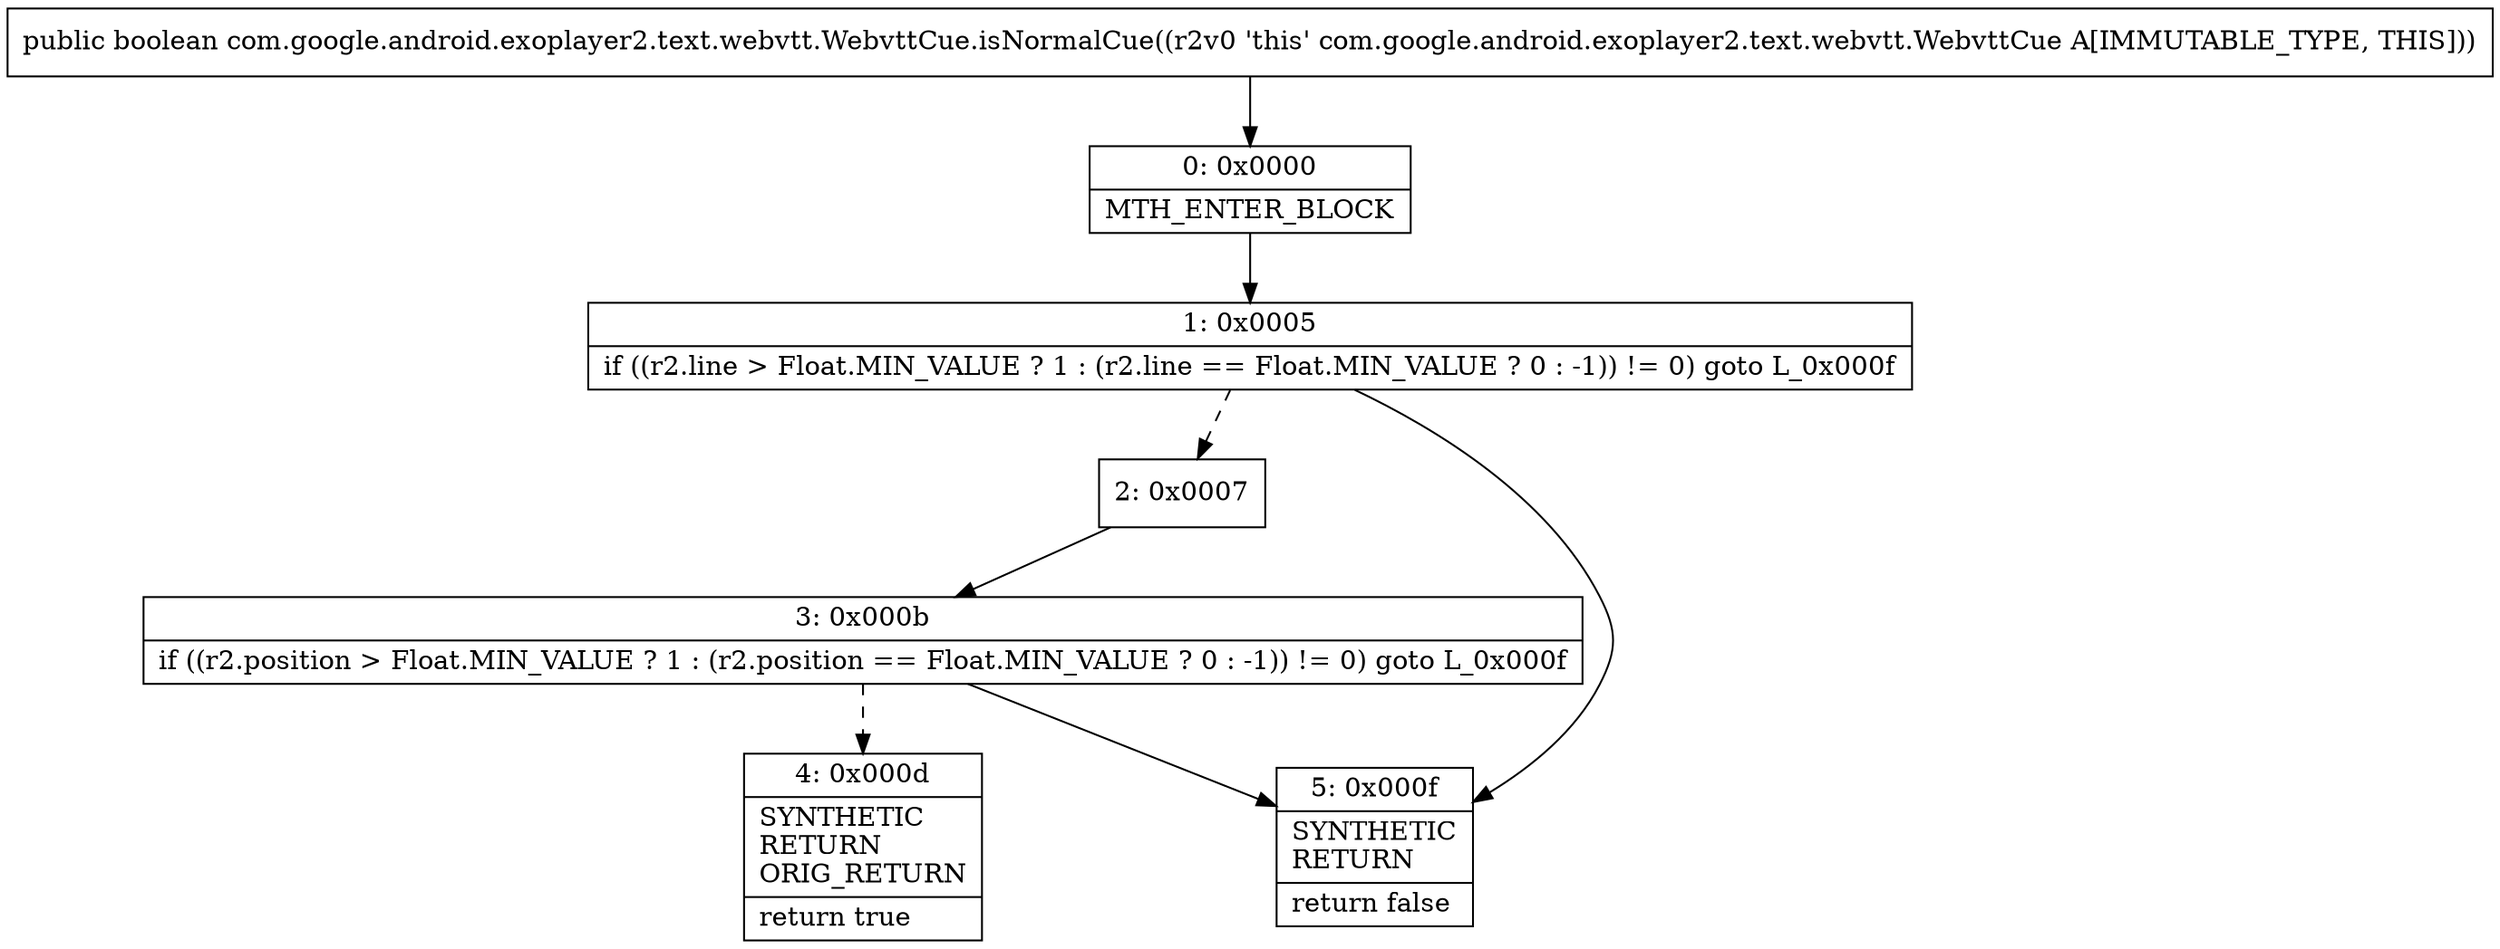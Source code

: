 digraph "CFG forcom.google.android.exoplayer2.text.webvtt.WebvttCue.isNormalCue()Z" {
Node_0 [shape=record,label="{0\:\ 0x0000|MTH_ENTER_BLOCK\l}"];
Node_1 [shape=record,label="{1\:\ 0x0005|if ((r2.line \> Float.MIN_VALUE ? 1 : (r2.line == Float.MIN_VALUE ? 0 : \-1)) != 0) goto L_0x000f\l}"];
Node_2 [shape=record,label="{2\:\ 0x0007}"];
Node_3 [shape=record,label="{3\:\ 0x000b|if ((r2.position \> Float.MIN_VALUE ? 1 : (r2.position == Float.MIN_VALUE ? 0 : \-1)) != 0) goto L_0x000f\l}"];
Node_4 [shape=record,label="{4\:\ 0x000d|SYNTHETIC\lRETURN\lORIG_RETURN\l|return true\l}"];
Node_5 [shape=record,label="{5\:\ 0x000f|SYNTHETIC\lRETURN\l|return false\l}"];
MethodNode[shape=record,label="{public boolean com.google.android.exoplayer2.text.webvtt.WebvttCue.isNormalCue((r2v0 'this' com.google.android.exoplayer2.text.webvtt.WebvttCue A[IMMUTABLE_TYPE, THIS])) }"];
MethodNode -> Node_0;
Node_0 -> Node_1;
Node_1 -> Node_2[style=dashed];
Node_1 -> Node_5;
Node_2 -> Node_3;
Node_3 -> Node_4[style=dashed];
Node_3 -> Node_5;
}

